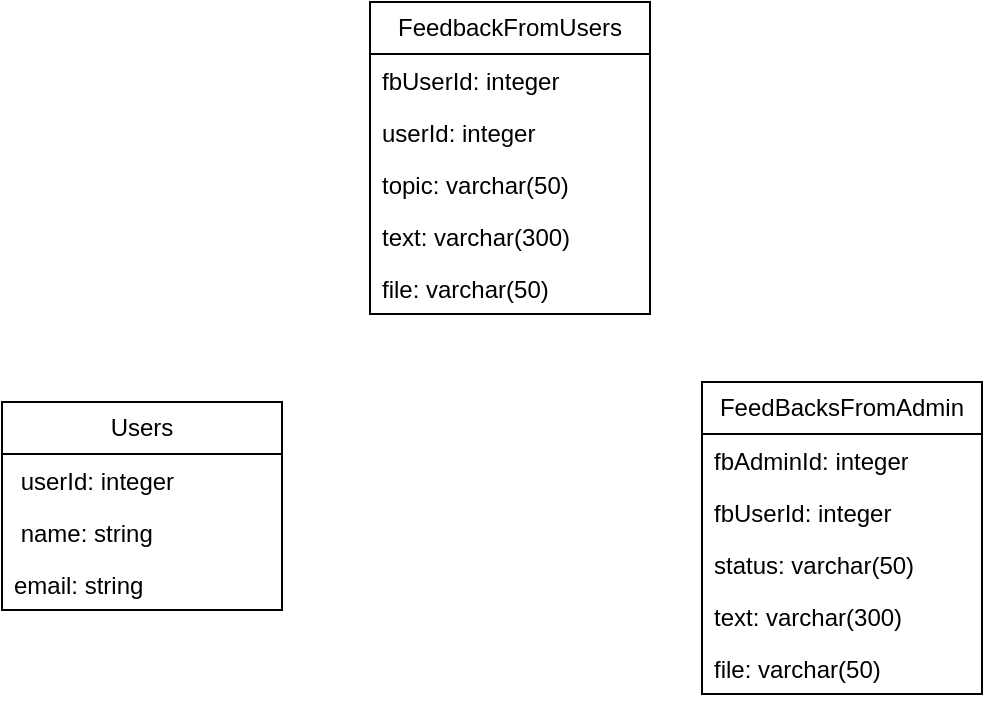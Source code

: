 <mxfile version="24.0.7" type="github">
  <diagram name="Страница — 1" id="tcejFWrHZNX2yla4_RFj">
    <mxGraphModel dx="1050" dy="530" grid="1" gridSize="10" guides="1" tooltips="1" connect="1" arrows="1" fold="1" page="1" pageScale="1" pageWidth="827" pageHeight="1169" math="0" shadow="0">
      <root>
        <mxCell id="0" />
        <mxCell id="1" parent="0" />
        <mxCell id="MeD8jpsRdm394XFXMJ0W-1" value="Users" style="swimlane;fontStyle=0;childLayout=stackLayout;horizontal=1;startSize=26;fillColor=none;horizontalStack=0;resizeParent=1;resizeParentMax=0;resizeLast=0;collapsible=1;marginBottom=0;whiteSpace=wrap;html=1;" vertex="1" parent="1">
          <mxGeometry x="90" y="320" width="140" height="104" as="geometry" />
        </mxCell>
        <mxCell id="MeD8jpsRdm394XFXMJ0W-2" value="&amp;nbsp;userId: integer" style="text;strokeColor=none;fillColor=none;align=left;verticalAlign=top;spacingLeft=4;spacingRight=4;overflow=hidden;rotatable=0;points=[[0,0.5],[1,0.5]];portConstraint=eastwest;whiteSpace=wrap;html=1;" vertex="1" parent="MeD8jpsRdm394XFXMJ0W-1">
          <mxGeometry y="26" width="140" height="26" as="geometry" />
        </mxCell>
        <mxCell id="MeD8jpsRdm394XFXMJ0W-3" value="&amp;nbsp;name: string" style="text;strokeColor=none;fillColor=none;align=left;verticalAlign=top;spacingLeft=4;spacingRight=4;overflow=hidden;rotatable=0;points=[[0,0.5],[1,0.5]];portConstraint=eastwest;whiteSpace=wrap;html=1;" vertex="1" parent="MeD8jpsRdm394XFXMJ0W-1">
          <mxGeometry y="52" width="140" height="26" as="geometry" />
        </mxCell>
        <mxCell id="MeD8jpsRdm394XFXMJ0W-4" value="email: string" style="text;strokeColor=none;fillColor=none;align=left;verticalAlign=top;spacingLeft=4;spacingRight=4;overflow=hidden;rotatable=0;points=[[0,0.5],[1,0.5]];portConstraint=eastwest;whiteSpace=wrap;html=1;" vertex="1" parent="MeD8jpsRdm394XFXMJ0W-1">
          <mxGeometry y="78" width="140" height="26" as="geometry" />
        </mxCell>
        <mxCell id="MeD8jpsRdm394XFXMJ0W-5" value="FeedbackFromUsers" style="swimlane;fontStyle=0;childLayout=stackLayout;horizontal=1;startSize=26;fillColor=none;horizontalStack=0;resizeParent=1;resizeParentMax=0;resizeLast=0;collapsible=1;marginBottom=0;whiteSpace=wrap;html=1;" vertex="1" parent="1">
          <mxGeometry x="274" y="120" width="140" height="156" as="geometry" />
        </mxCell>
        <mxCell id="MeD8jpsRdm394XFXMJ0W-6" value="fbUserId: integer" style="text;strokeColor=none;fillColor=none;align=left;verticalAlign=top;spacingLeft=4;spacingRight=4;overflow=hidden;rotatable=0;points=[[0,0.5],[1,0.5]];portConstraint=eastwest;whiteSpace=wrap;html=1;" vertex="1" parent="MeD8jpsRdm394XFXMJ0W-5">
          <mxGeometry y="26" width="140" height="26" as="geometry" />
        </mxCell>
        <mxCell id="MeD8jpsRdm394XFXMJ0W-15" value="userId: integer" style="text;strokeColor=none;fillColor=none;align=left;verticalAlign=top;spacingLeft=4;spacingRight=4;overflow=hidden;rotatable=0;points=[[0,0.5],[1,0.5]];portConstraint=eastwest;whiteSpace=wrap;html=1;" vertex="1" parent="MeD8jpsRdm394XFXMJ0W-5">
          <mxGeometry y="52" width="140" height="26" as="geometry" />
        </mxCell>
        <mxCell id="MeD8jpsRdm394XFXMJ0W-7" value="topic: varchar(50)" style="text;strokeColor=none;fillColor=none;align=left;verticalAlign=top;spacingLeft=4;spacingRight=4;overflow=hidden;rotatable=0;points=[[0,0.5],[1,0.5]];portConstraint=eastwest;whiteSpace=wrap;html=1;" vertex="1" parent="MeD8jpsRdm394XFXMJ0W-5">
          <mxGeometry y="78" width="140" height="26" as="geometry" />
        </mxCell>
        <mxCell id="MeD8jpsRdm394XFXMJ0W-8" value="text: varchar(300)" style="text;strokeColor=none;fillColor=none;align=left;verticalAlign=top;spacingLeft=4;spacingRight=4;overflow=hidden;rotatable=0;points=[[0,0.5],[1,0.5]];portConstraint=eastwest;whiteSpace=wrap;html=1;" vertex="1" parent="MeD8jpsRdm394XFXMJ0W-5">
          <mxGeometry y="104" width="140" height="26" as="geometry" />
        </mxCell>
        <mxCell id="MeD8jpsRdm394XFXMJ0W-13" value="file: varchar(50)" style="text;strokeColor=none;fillColor=none;align=left;verticalAlign=top;spacingLeft=4;spacingRight=4;overflow=hidden;rotatable=0;points=[[0,0.5],[1,0.5]];portConstraint=eastwest;whiteSpace=wrap;html=1;" vertex="1" parent="MeD8jpsRdm394XFXMJ0W-5">
          <mxGeometry y="130" width="140" height="26" as="geometry" />
        </mxCell>
        <mxCell id="MeD8jpsRdm394XFXMJ0W-9" value="FeedBacksFromAdmin" style="swimlane;fontStyle=0;childLayout=stackLayout;horizontal=1;startSize=26;fillColor=none;horizontalStack=0;resizeParent=1;resizeParentMax=0;resizeLast=0;collapsible=1;marginBottom=0;whiteSpace=wrap;html=1;" vertex="1" parent="1">
          <mxGeometry x="440" y="310" width="140" height="156" as="geometry" />
        </mxCell>
        <mxCell id="MeD8jpsRdm394XFXMJ0W-10" value="fbAdminId: integer" style="text;strokeColor=none;fillColor=none;align=left;verticalAlign=top;spacingLeft=4;spacingRight=4;overflow=hidden;rotatable=0;points=[[0,0.5],[1,0.5]];portConstraint=eastwest;whiteSpace=wrap;html=1;" vertex="1" parent="MeD8jpsRdm394XFXMJ0W-9">
          <mxGeometry y="26" width="140" height="26" as="geometry" />
        </mxCell>
        <mxCell id="MeD8jpsRdm394XFXMJ0W-16" value="fbUserId: integer" style="text;strokeColor=none;fillColor=none;align=left;verticalAlign=top;spacingLeft=4;spacingRight=4;overflow=hidden;rotatable=0;points=[[0,0.5],[1,0.5]];portConstraint=eastwest;whiteSpace=wrap;html=1;" vertex="1" parent="MeD8jpsRdm394XFXMJ0W-9">
          <mxGeometry y="52" width="140" height="26" as="geometry" />
        </mxCell>
        <mxCell id="MeD8jpsRdm394XFXMJ0W-11" value="status: varchar(50)" style="text;strokeColor=none;fillColor=none;align=left;verticalAlign=top;spacingLeft=4;spacingRight=4;overflow=hidden;rotatable=0;points=[[0,0.5],[1,0.5]];portConstraint=eastwest;whiteSpace=wrap;html=1;" vertex="1" parent="MeD8jpsRdm394XFXMJ0W-9">
          <mxGeometry y="78" width="140" height="26" as="geometry" />
        </mxCell>
        <mxCell id="MeD8jpsRdm394XFXMJ0W-17" value="text: varchar(300)" style="text;strokeColor=none;fillColor=none;align=left;verticalAlign=top;spacingLeft=4;spacingRight=4;overflow=hidden;rotatable=0;points=[[0,0.5],[1,0.5]];portConstraint=eastwest;whiteSpace=wrap;html=1;" vertex="1" parent="MeD8jpsRdm394XFXMJ0W-9">
          <mxGeometry y="104" width="140" height="26" as="geometry" />
        </mxCell>
        <mxCell id="MeD8jpsRdm394XFXMJ0W-12" value="file: varchar(50)" style="text;strokeColor=none;fillColor=none;align=left;verticalAlign=top;spacingLeft=4;spacingRight=4;overflow=hidden;rotatable=0;points=[[0,0.5],[1,0.5]];portConstraint=eastwest;whiteSpace=wrap;html=1;" vertex="1" parent="MeD8jpsRdm394XFXMJ0W-9">
          <mxGeometry y="130" width="140" height="26" as="geometry" />
        </mxCell>
      </root>
    </mxGraphModel>
  </diagram>
</mxfile>
